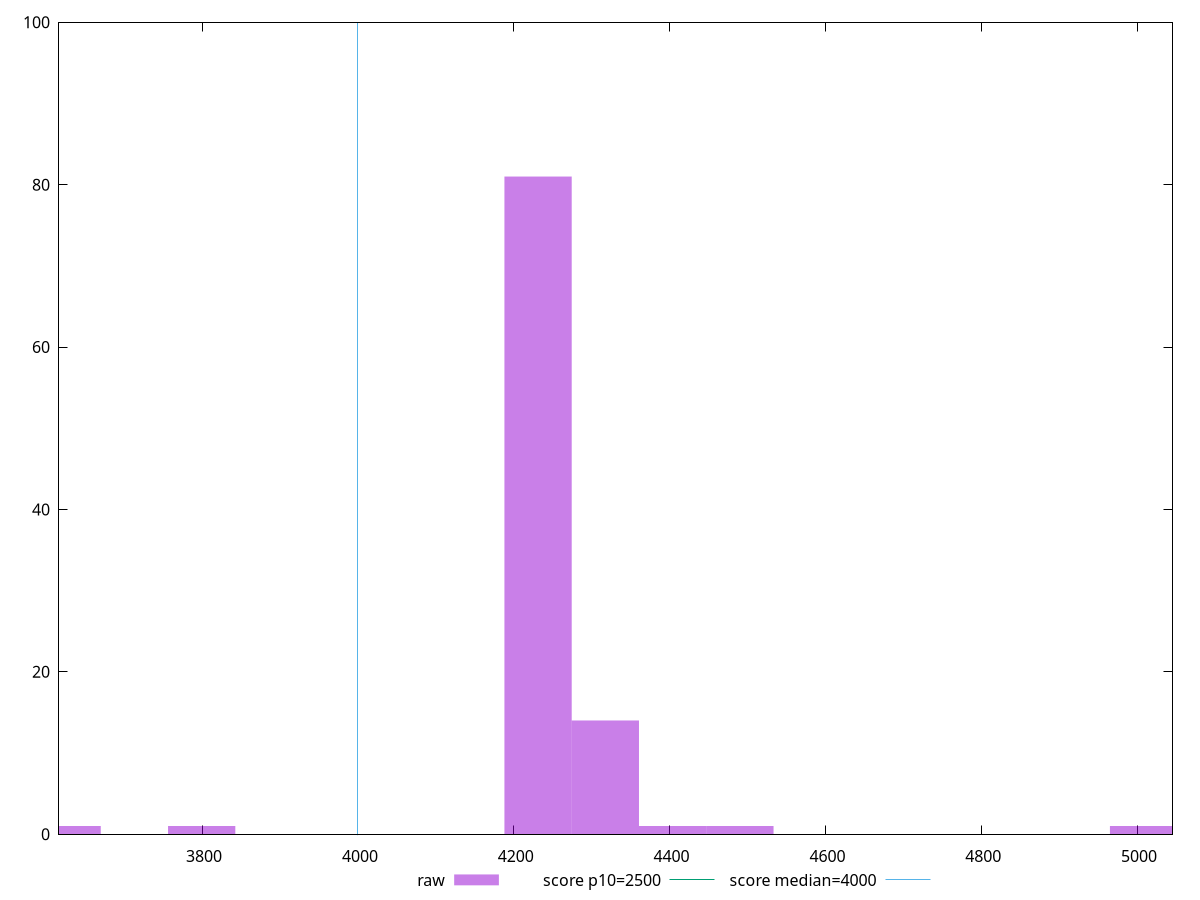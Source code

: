 reset

$raw <<EOF
3799.4444322505838 1
3626.74241260283 1
5008.35856978486 1
4231.199481369968 81
4317.550491193845 14
4403.901501017723 1
4490.252510841599 1
EOF

set key outside below
set boxwidth 86.35100982387691
set xrange [3616.318:5045.494000000001]
set yrange [0:100]
set trange [0:100]
set style fill transparent solid 0.5 noborder

set parametric
set terminal svg size 640, 490 enhanced background rgb 'white'
set output "report_00019_2021-02-10T18-14-37.922Z//largest-contentful-paint/samples/pages+cached+noadtech+nomedia+nocss/raw/histogram.svg"

plot $raw title "raw" with boxes, \
     2500,t title "score p10=2500", \
     4000,t title "score median=4000"

reset
